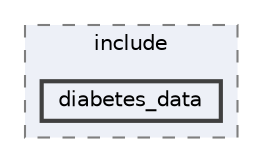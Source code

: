 digraph "prj.lab/diabetes_data/include/diabetes_data"
{
 // LATEX_PDF_SIZE
  bgcolor="transparent";
  edge [fontname=Helvetica,fontsize=10,labelfontname=Helvetica,labelfontsize=10];
  node [fontname=Helvetica,fontsize=10,shape=box,height=0.2,width=0.4];
  compound=true
  subgraph clusterdir_bff3afee9cb6fe5b61d07f4f0c4a22ce {
    graph [ bgcolor="#edf0f7", pencolor="grey50", label="include", fontname=Helvetica,fontsize=10 style="filled,dashed", URL="dir_bff3afee9cb6fe5b61d07f4f0c4a22ce.html",tooltip=""]
  dir_0c18882a44170183f97d3cf72c77ae46 [label="diabetes_data", fillcolor="#edf0f7", color="grey25", style="filled,bold", URL="dir_0c18882a44170183f97d3cf72c77ae46.html",tooltip=""];
  }
}
